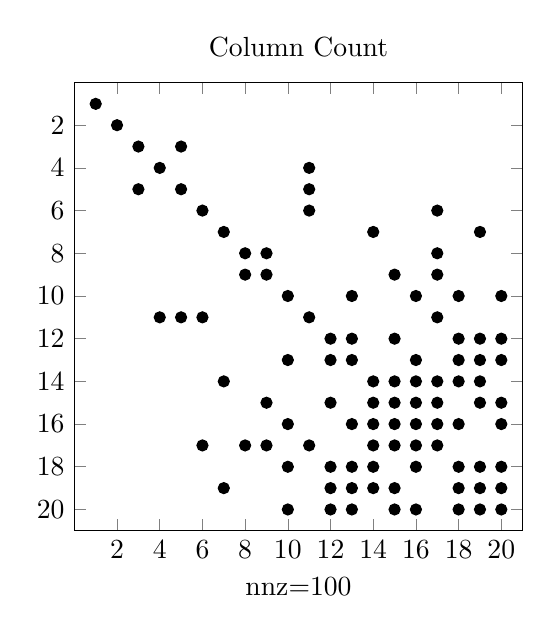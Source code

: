 \begin{tikzpicture}
    \begin{axis}
        [   unit vector ratio* = 1 1 1
        ,   y dir = reverse
        ,   xmin = 0
        ,   ymin = 0
        ,   xmax = 21
        ,   ymax = 21
        ,   xlabel = {nnz=100}
        ,   xtick = {2,4,6,8,10,12,14,16,18,20}
        ,   ytick = {2,4,6,8,10,12,14,16,18,20}
        ,   title = {Column Count}
        ]
        \addplot[only marks] coordinates {
(1,1)(2,2)(3,3)(3,5)(4,4)(4,11)(5,3)(5,5)(5,11)(6,6)(6,11)(6,17)(7,7)(7,14)(7,19)(8,8)(8,9)(8,17)(9,8)(9,9)(9,15)(9,17)(10,10)(10,13)(10,16)(10,18)(10,20)(11,4)(11,5)(11,6)(11,11)(11,17)(12,12)(12,13)(12,15)(12,18)(12,19)(12,20)(13,10)(13,12)(13,13)(13,16)(13,18)(13,19)(13,20)(14,7)(14,14)(14,15)(14,16)(14,17)(14,18)(14,19)(15,9)(15,12)(15,14)(15,15)(15,16)(15,17)(15,19)(15,20)(16,10)(16,13)(16,14)(16,15)(16,16)(16,17)(16,18)(16,20)(17,6)(17,8)(17,9)(17,11)(17,14)(17,15)(17,16)(17,17)(18,10)(18,12)(18,13)(18,14)(18,16)(18,18)(18,19)(18,20)(19,7)(19,12)(19,13)(19,14)(19,15)(19,18)(19,19)(19,20)(20,10)(20,12)(20,13)(20,15)(20,16)(20,18)(20,19)(20,20)
        };
    \end{axis}
\end{tikzpicture}